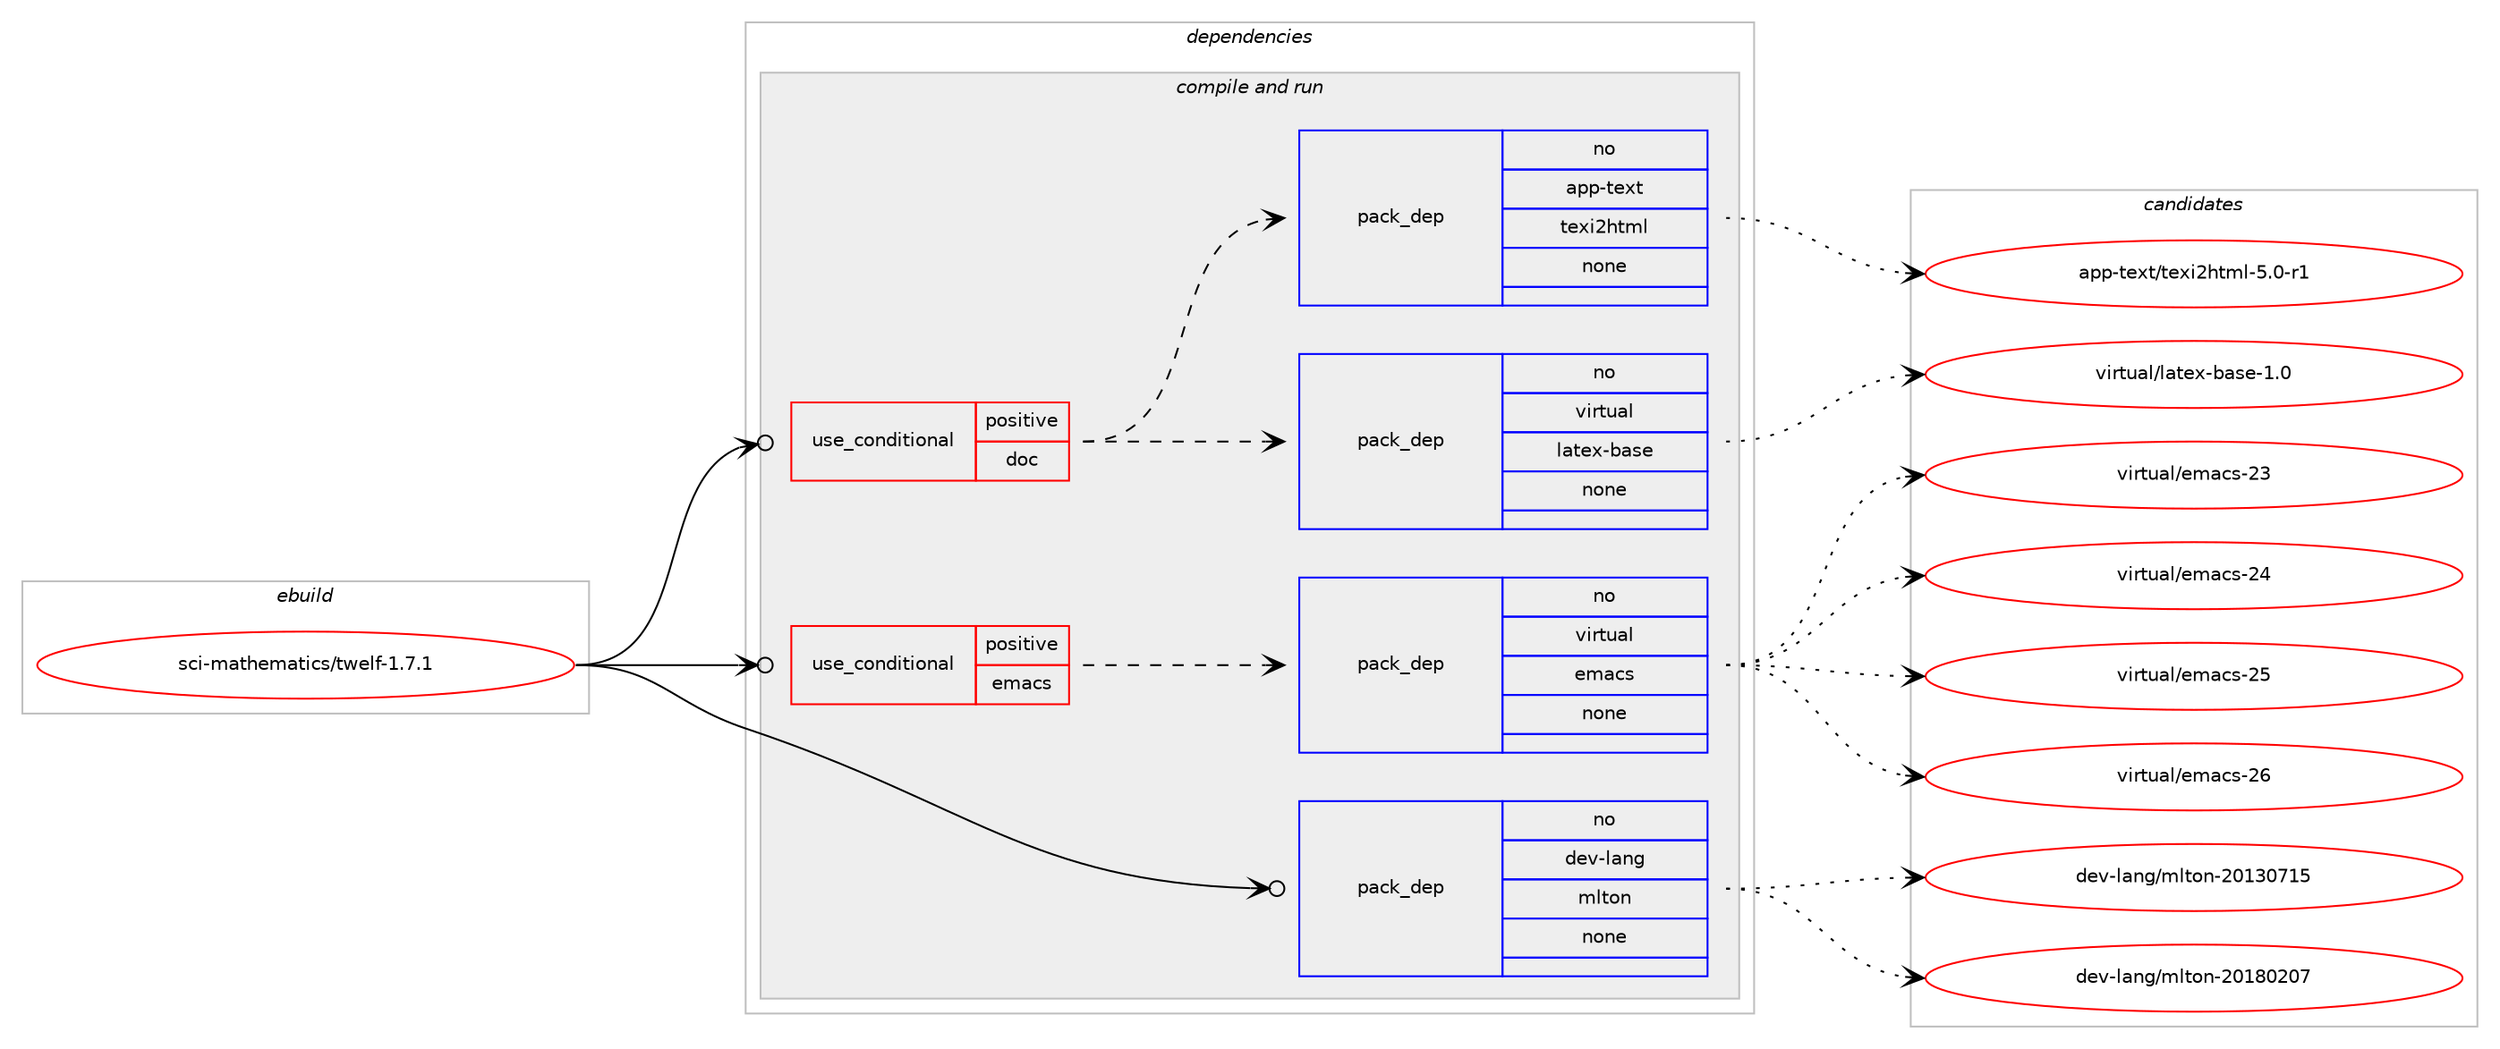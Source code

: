 digraph prolog {

# *************
# Graph options
# *************

newrank=true;
concentrate=true;
compound=true;
graph [rankdir=LR,fontname=Helvetica,fontsize=10,ranksep=1.5];#, ranksep=2.5, nodesep=0.2];
edge  [arrowhead=vee];
node  [fontname=Helvetica,fontsize=10];

# **********
# The ebuild
# **********

subgraph cluster_leftcol {
color=gray;
rank=same;
label=<<i>ebuild</i>>;
id [label="sci-mathematics/twelf-1.7.1", color=red, width=4, href="../sci-mathematics/twelf-1.7.1.svg"];
}

# ****************
# The dependencies
# ****************

subgraph cluster_midcol {
color=gray;
label=<<i>dependencies</i>>;
subgraph cluster_compile {
fillcolor="#eeeeee";
style=filled;
label=<<i>compile</i>>;
}
subgraph cluster_compileandrun {
fillcolor="#eeeeee";
style=filled;
label=<<i>compile and run</i>>;
subgraph cond454796 {
dependency1699386 [label=<<TABLE BORDER="0" CELLBORDER="1" CELLSPACING="0" CELLPADDING="4"><TR><TD ROWSPAN="3" CELLPADDING="10">use_conditional</TD></TR><TR><TD>positive</TD></TR><TR><TD>doc</TD></TR></TABLE>>, shape=none, color=red];
subgraph pack1216732 {
dependency1699387 [label=<<TABLE BORDER="0" CELLBORDER="1" CELLSPACING="0" CELLPADDING="4" WIDTH="220"><TR><TD ROWSPAN="6" CELLPADDING="30">pack_dep</TD></TR><TR><TD WIDTH="110">no</TD></TR><TR><TD>virtual</TD></TR><TR><TD>latex-base</TD></TR><TR><TD>none</TD></TR><TR><TD></TD></TR></TABLE>>, shape=none, color=blue];
}
dependency1699386:e -> dependency1699387:w [weight=20,style="dashed",arrowhead="vee"];
subgraph pack1216733 {
dependency1699388 [label=<<TABLE BORDER="0" CELLBORDER="1" CELLSPACING="0" CELLPADDING="4" WIDTH="220"><TR><TD ROWSPAN="6" CELLPADDING="30">pack_dep</TD></TR><TR><TD WIDTH="110">no</TD></TR><TR><TD>app-text</TD></TR><TR><TD>texi2html</TD></TR><TR><TD>none</TD></TR><TR><TD></TD></TR></TABLE>>, shape=none, color=blue];
}
dependency1699386:e -> dependency1699388:w [weight=20,style="dashed",arrowhead="vee"];
}
id:e -> dependency1699386:w [weight=20,style="solid",arrowhead="odotvee"];
subgraph cond454797 {
dependency1699389 [label=<<TABLE BORDER="0" CELLBORDER="1" CELLSPACING="0" CELLPADDING="4"><TR><TD ROWSPAN="3" CELLPADDING="10">use_conditional</TD></TR><TR><TD>positive</TD></TR><TR><TD>emacs</TD></TR></TABLE>>, shape=none, color=red];
subgraph pack1216734 {
dependency1699390 [label=<<TABLE BORDER="0" CELLBORDER="1" CELLSPACING="0" CELLPADDING="4" WIDTH="220"><TR><TD ROWSPAN="6" CELLPADDING="30">pack_dep</TD></TR><TR><TD WIDTH="110">no</TD></TR><TR><TD>virtual</TD></TR><TR><TD>emacs</TD></TR><TR><TD>none</TD></TR><TR><TD></TD></TR></TABLE>>, shape=none, color=blue];
}
dependency1699389:e -> dependency1699390:w [weight=20,style="dashed",arrowhead="vee"];
}
id:e -> dependency1699389:w [weight=20,style="solid",arrowhead="odotvee"];
subgraph pack1216735 {
dependency1699391 [label=<<TABLE BORDER="0" CELLBORDER="1" CELLSPACING="0" CELLPADDING="4" WIDTH="220"><TR><TD ROWSPAN="6" CELLPADDING="30">pack_dep</TD></TR><TR><TD WIDTH="110">no</TD></TR><TR><TD>dev-lang</TD></TR><TR><TD>mlton</TD></TR><TR><TD>none</TD></TR><TR><TD></TD></TR></TABLE>>, shape=none, color=blue];
}
id:e -> dependency1699391:w [weight=20,style="solid",arrowhead="odotvee"];
}
subgraph cluster_run {
fillcolor="#eeeeee";
style=filled;
label=<<i>run</i>>;
}
}

# **************
# The candidates
# **************

subgraph cluster_choices {
rank=same;
color=gray;
label=<<i>candidates</i>>;

subgraph choice1216732 {
color=black;
nodesep=1;
choice11810511411611797108471089711610112045989711510145494648 [label="virtual/latex-base-1.0", color=red, width=4,href="../virtual/latex-base-1.0.svg"];
dependency1699387:e -> choice11810511411611797108471089711610112045989711510145494648:w [style=dotted,weight="100"];
}
subgraph choice1216733 {
color=black;
nodesep=1;
choice97112112451161011201164711610112010550104116109108455346484511449 [label="app-text/texi2html-5.0-r1", color=red, width=4,href="../app-text/texi2html-5.0-r1.svg"];
dependency1699388:e -> choice97112112451161011201164711610112010550104116109108455346484511449:w [style=dotted,weight="100"];
}
subgraph choice1216734 {
color=black;
nodesep=1;
choice11810511411611797108471011099799115455051 [label="virtual/emacs-23", color=red, width=4,href="../virtual/emacs-23.svg"];
choice11810511411611797108471011099799115455052 [label="virtual/emacs-24", color=red, width=4,href="../virtual/emacs-24.svg"];
choice11810511411611797108471011099799115455053 [label="virtual/emacs-25", color=red, width=4,href="../virtual/emacs-25.svg"];
choice11810511411611797108471011099799115455054 [label="virtual/emacs-26", color=red, width=4,href="../virtual/emacs-26.svg"];
dependency1699390:e -> choice11810511411611797108471011099799115455051:w [style=dotted,weight="100"];
dependency1699390:e -> choice11810511411611797108471011099799115455052:w [style=dotted,weight="100"];
dependency1699390:e -> choice11810511411611797108471011099799115455053:w [style=dotted,weight="100"];
dependency1699390:e -> choice11810511411611797108471011099799115455054:w [style=dotted,weight="100"];
}
subgraph choice1216735 {
color=black;
nodesep=1;
choice100101118451089711010347109108116111110455048495148554953 [label="dev-lang/mlton-20130715", color=red, width=4,href="../dev-lang/mlton-20130715.svg"];
choice100101118451089711010347109108116111110455048495648504855 [label="dev-lang/mlton-20180207", color=red, width=4,href="../dev-lang/mlton-20180207.svg"];
dependency1699391:e -> choice100101118451089711010347109108116111110455048495148554953:w [style=dotted,weight="100"];
dependency1699391:e -> choice100101118451089711010347109108116111110455048495648504855:w [style=dotted,weight="100"];
}
}

}
